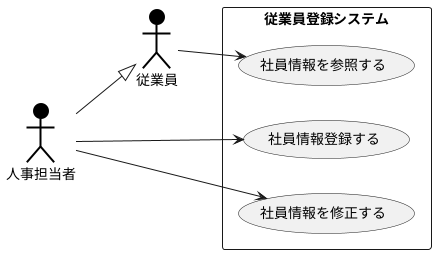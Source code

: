 @startuml ユースケース図
left to right direction
actor 人事担当者 #000000;line:black;line.bold;
actor 従業員 #000000;line:black;line.bold;
rectangle 従業員登録システム{
    usecase 社員情報を参照する 
    usecase 社員情報登録する 
    usecase 社員情報を修正する
}
従業員 --> 社員情報を参照する
人事担当者--> 社員情報を修正する
人事担当者 --> 社員情報登録する
人事担当者 --|> 従業員
@enduml
